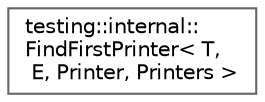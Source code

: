 digraph "Graphical Class Hierarchy"
{
 // LATEX_PDF_SIZE
  bgcolor="transparent";
  edge [fontname=Helvetica,fontsize=10,labelfontname=Helvetica,labelfontsize=10];
  node [fontname=Helvetica,fontsize=10,shape=box,height=0.2,width=0.4];
  rankdir="LR";
  Node0 [id="Node000000",label="testing::internal::\lFindFirstPrinter\< T,\l E, Printer, Printers \>",height=0.2,width=0.4,color="grey40", fillcolor="white", style="filled",URL="$structtesting_1_1internal_1_1FindFirstPrinter.html",tooltip=" "];
}

